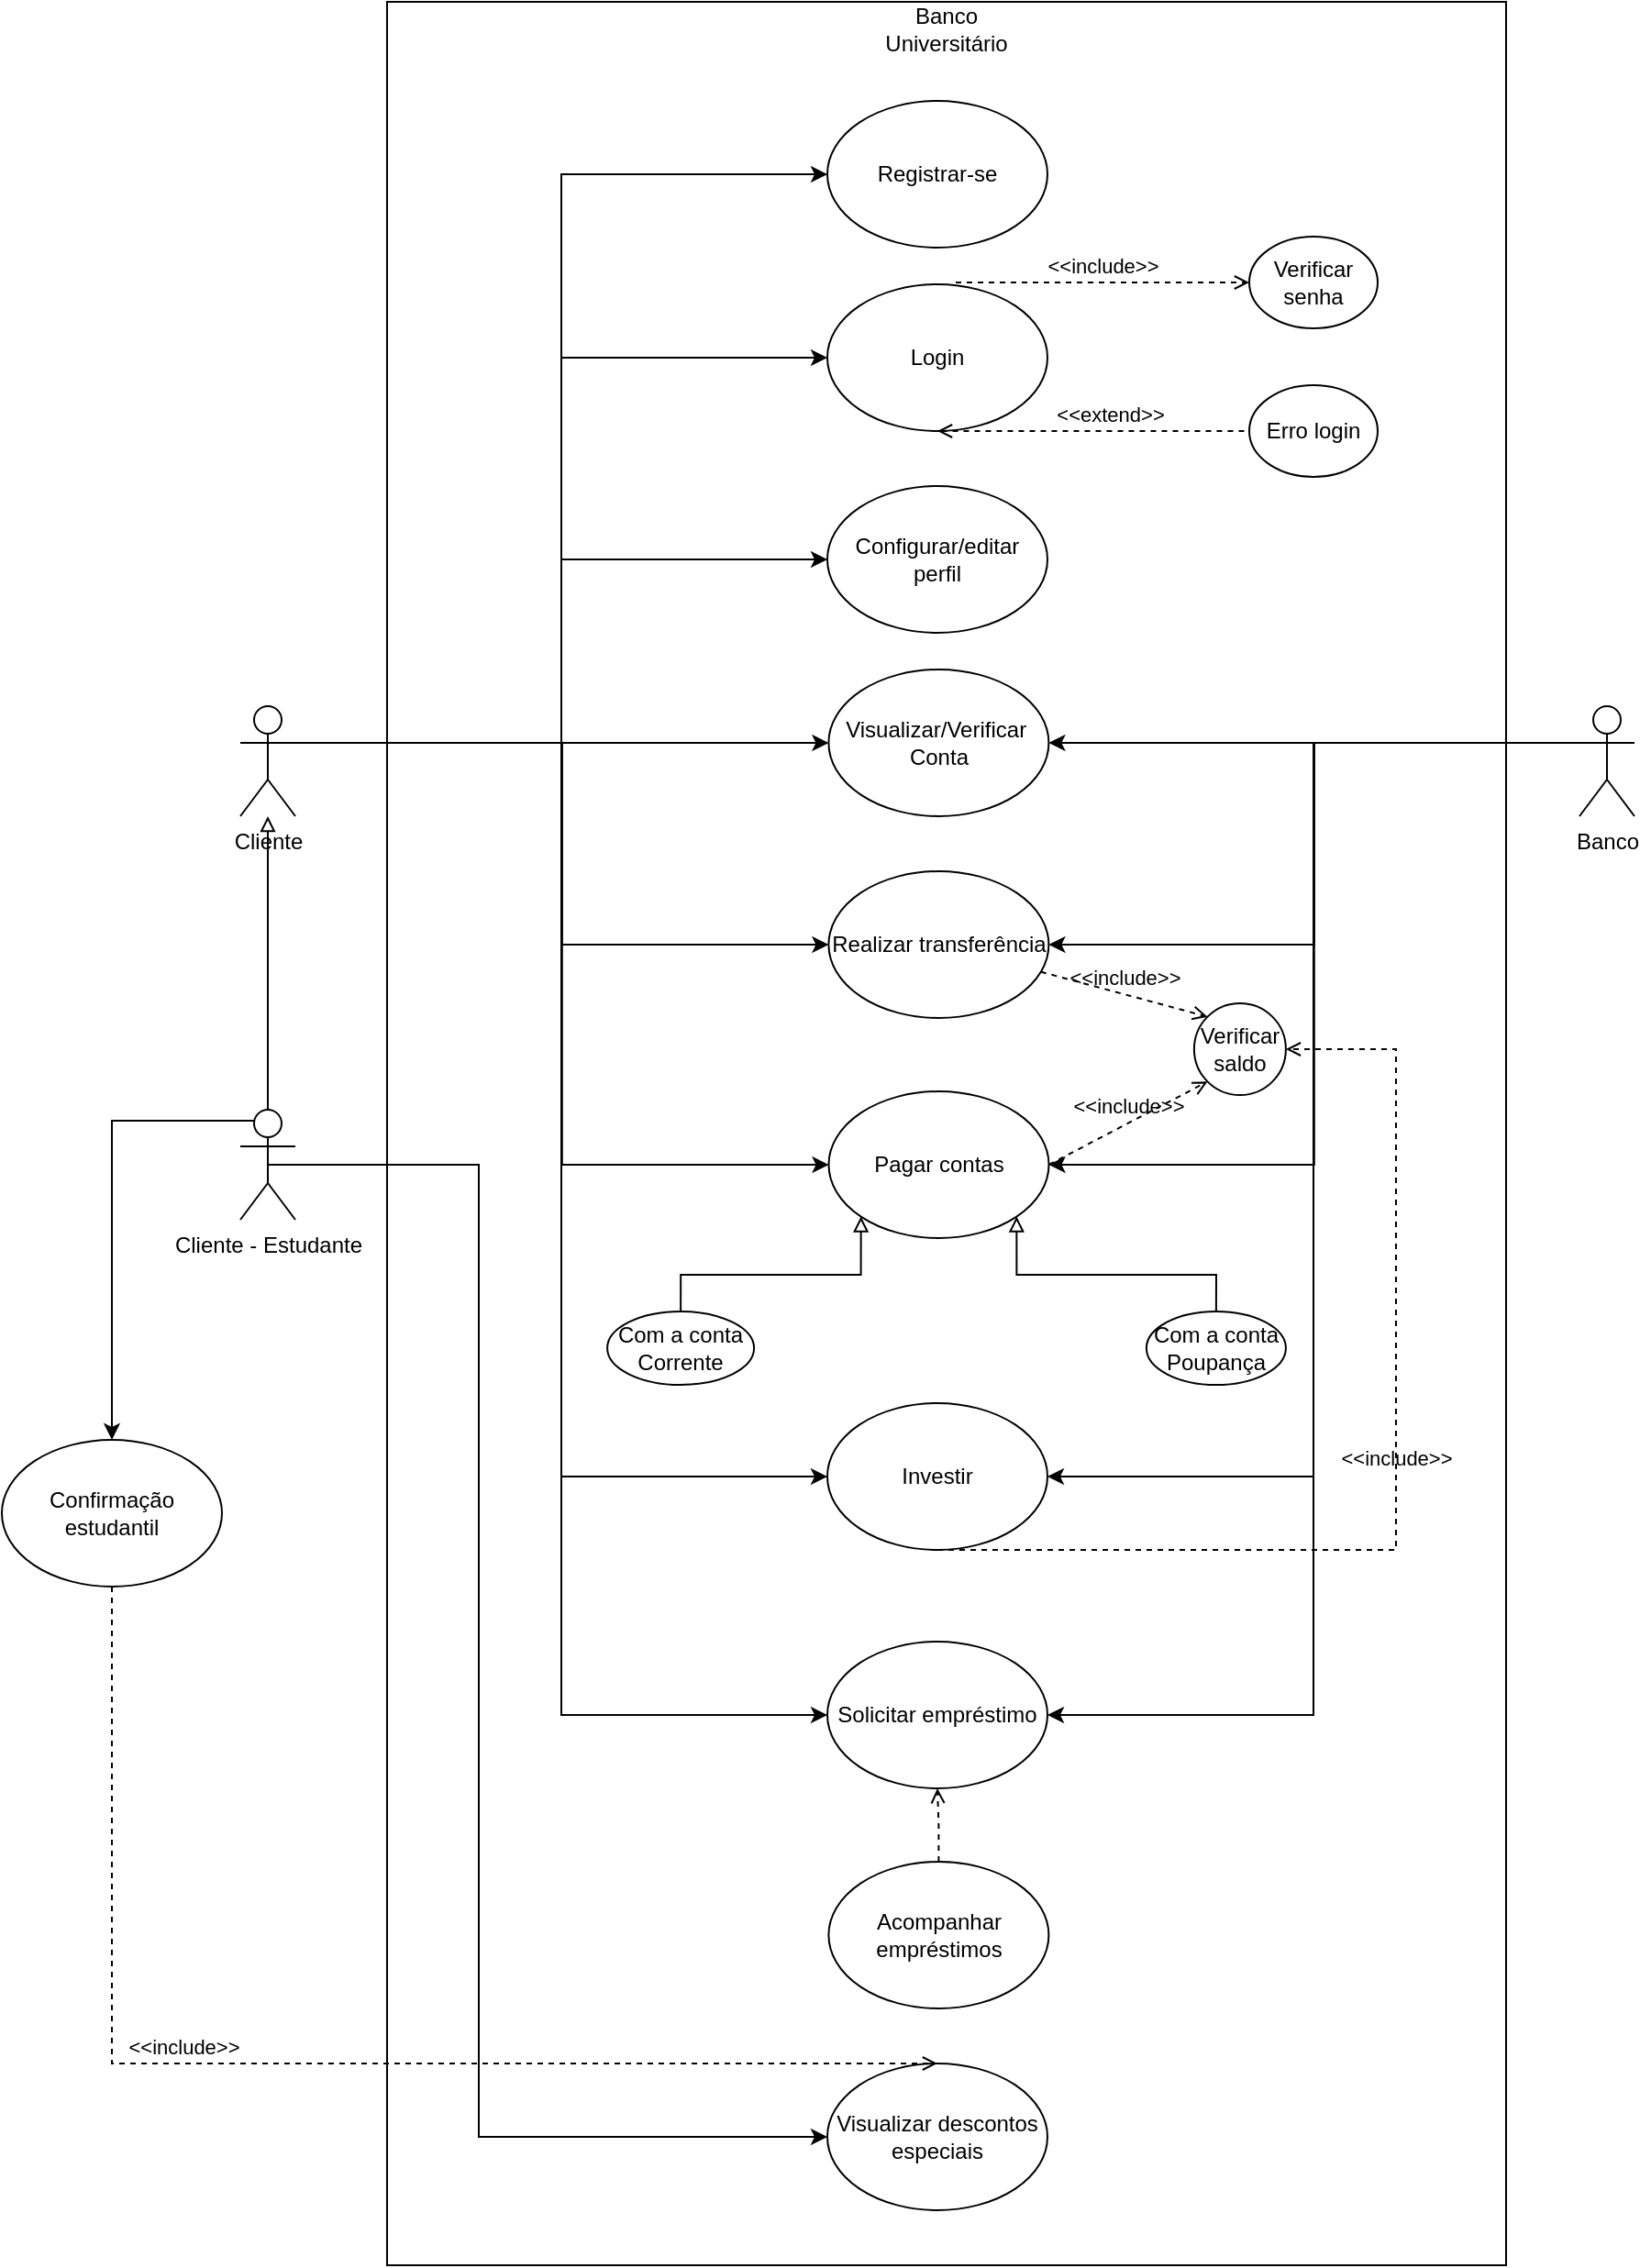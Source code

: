 <mxfile version="20.8.16" type="device"><diagram name="Página-1" id="R8ognxtX6IPaaTrQ8aG9"><mxGraphModel dx="2501" dy="2018" grid="1" gridSize="10" guides="1" tooltips="1" connect="1" arrows="1" fold="1" page="1" pageScale="1" pageWidth="827" pageHeight="1169" math="0" shadow="0"><root><mxCell id="0"/><mxCell id="1" parent="0"/><mxCell id="YXwSMrUT2kT8KYZMDpRF-2" value="" style="rounded=0;whiteSpace=wrap;html=1;" parent="1" vertex="1"><mxGeometry x="100" y="-1044" width="610" height="1234" as="geometry"/></mxCell><mxCell id="YXwSMrUT2kT8KYZMDpRF-17" style="edgeStyle=orthogonalEdgeStyle;rounded=0;orthogonalLoop=1;jettySize=auto;html=1;exitX=1;exitY=0.333;exitDx=0;exitDy=0;exitPerimeter=0;entryX=0;entryY=0.5;entryDx=0;entryDy=0;endArrow=classic;endFill=1;" parent="1" source="YXwSMrUT2kT8KYZMDpRF-1" target="YXwSMrUT2kT8KYZMDpRF-6" edge="1"><mxGeometry relative="1" as="geometry"/></mxCell><mxCell id="YXwSMrUT2kT8KYZMDpRF-19" style="edgeStyle=orthogonalEdgeStyle;rounded=0;orthogonalLoop=1;jettySize=auto;html=1;exitX=1;exitY=0.333;exitDx=0;exitDy=0;exitPerimeter=0;entryX=0;entryY=0.5;entryDx=0;entryDy=0;endArrow=classic;endFill=1;" parent="1" source="YXwSMrUT2kT8KYZMDpRF-1" target="YXwSMrUT2kT8KYZMDpRF-7" edge="1"><mxGeometry relative="1" as="geometry"/></mxCell><mxCell id="YXwSMrUT2kT8KYZMDpRF-20" style="edgeStyle=orthogonalEdgeStyle;rounded=0;orthogonalLoop=1;jettySize=auto;html=1;exitX=1;exitY=0.333;exitDx=0;exitDy=0;exitPerimeter=0;entryX=0;entryY=0.5;entryDx=0;entryDy=0;endArrow=classic;endFill=1;" parent="1" source="YXwSMrUT2kT8KYZMDpRF-1" target="YXwSMrUT2kT8KYZMDpRF-8" edge="1"><mxGeometry relative="1" as="geometry"/></mxCell><mxCell id="YXwSMrUT2kT8KYZMDpRF-21" style="edgeStyle=orthogonalEdgeStyle;rounded=0;orthogonalLoop=1;jettySize=auto;html=1;exitX=1;exitY=0.333;exitDx=0;exitDy=0;exitPerimeter=0;entryX=0;entryY=0.5;entryDx=0;entryDy=0;endArrow=classic;endFill=1;" parent="1" source="YXwSMrUT2kT8KYZMDpRF-1" target="YXwSMrUT2kT8KYZMDpRF-9" edge="1"><mxGeometry relative="1" as="geometry"/></mxCell><mxCell id="YXwSMrUT2kT8KYZMDpRF-22" style="edgeStyle=orthogonalEdgeStyle;rounded=0;orthogonalLoop=1;jettySize=auto;html=1;exitX=1;exitY=0.333;exitDx=0;exitDy=0;exitPerimeter=0;entryX=0;entryY=0.5;entryDx=0;entryDy=0;endArrow=classic;endFill=1;" parent="1" source="YXwSMrUT2kT8KYZMDpRF-1" target="YXwSMrUT2kT8KYZMDpRF-10" edge="1"><mxGeometry relative="1" as="geometry"/></mxCell><mxCell id="YXwSMrUT2kT8KYZMDpRF-23" style="edgeStyle=orthogonalEdgeStyle;rounded=0;orthogonalLoop=1;jettySize=auto;html=1;exitX=1;exitY=0.333;exitDx=0;exitDy=0;exitPerimeter=0;entryX=0;entryY=0.5;entryDx=0;entryDy=0;endArrow=classic;endFill=1;" parent="1" source="YXwSMrUT2kT8KYZMDpRF-1" target="YXwSMrUT2kT8KYZMDpRF-11" edge="1"><mxGeometry relative="1" as="geometry"/></mxCell><mxCell id="YXwSMrUT2kT8KYZMDpRF-24" style="edgeStyle=orthogonalEdgeStyle;rounded=0;orthogonalLoop=1;jettySize=auto;html=1;exitX=1;exitY=0.333;exitDx=0;exitDy=0;exitPerimeter=0;entryX=0;entryY=0.5;entryDx=0;entryDy=0;endArrow=classic;endFill=1;" parent="1" source="YXwSMrUT2kT8KYZMDpRF-1" target="YXwSMrUT2kT8KYZMDpRF-13" edge="1"><mxGeometry relative="1" as="geometry"/></mxCell><mxCell id="YXwSMrUT2kT8KYZMDpRF-70" style="edgeStyle=orthogonalEdgeStyle;rounded=0;orthogonalLoop=1;jettySize=auto;html=1;exitX=1;exitY=0.333;exitDx=0;exitDy=0;exitPerimeter=0;entryX=0;entryY=0.5;entryDx=0;entryDy=0;endArrow=classic;endFill=1;" parent="1" source="YXwSMrUT2kT8KYZMDpRF-1" target="YXwSMrUT2kT8KYZMDpRF-14" edge="1"><mxGeometry relative="1" as="geometry"/></mxCell><mxCell id="YXwSMrUT2kT8KYZMDpRF-1" value="Cliente&lt;br&gt;" style="shape=umlActor;verticalLabelPosition=bottom;verticalAlign=top;html=1;outlineConnect=0;rounded=0;" parent="1" vertex="1"><mxGeometry x="20" y="-660" width="30" height="60" as="geometry"/></mxCell><mxCell id="YXwSMrUT2kT8KYZMDpRF-27" style="edgeStyle=orthogonalEdgeStyle;rounded=0;orthogonalLoop=1;jettySize=auto;html=1;exitX=0;exitY=0.333;exitDx=0;exitDy=0;exitPerimeter=0;entryX=1;entryY=0.5;entryDx=0;entryDy=0;endArrow=classic;endFill=1;" parent="1" source="YXwSMrUT2kT8KYZMDpRF-3" target="YXwSMrUT2kT8KYZMDpRF-8" edge="1"><mxGeometry relative="1" as="geometry"/></mxCell><mxCell id="YXwSMrUT2kT8KYZMDpRF-28" style="edgeStyle=orthogonalEdgeStyle;rounded=0;orthogonalLoop=1;jettySize=auto;html=1;exitX=0;exitY=0.333;exitDx=0;exitDy=0;exitPerimeter=0;endArrow=classic;endFill=1;entryX=1;entryY=0.5;entryDx=0;entryDy=0;" parent="1" source="YXwSMrUT2kT8KYZMDpRF-3" target="YXwSMrUT2kT8KYZMDpRF-9" edge="1"><mxGeometry relative="1" as="geometry"/></mxCell><mxCell id="YXwSMrUT2kT8KYZMDpRF-29" style="edgeStyle=orthogonalEdgeStyle;rounded=0;orthogonalLoop=1;jettySize=auto;html=1;exitX=0;exitY=0.333;exitDx=0;exitDy=0;exitPerimeter=0;entryX=1;entryY=0.5;entryDx=0;entryDy=0;endArrow=classic;endFill=1;" parent="1" source="YXwSMrUT2kT8KYZMDpRF-3" target="YXwSMrUT2kT8KYZMDpRF-10" edge="1"><mxGeometry relative="1" as="geometry"/></mxCell><mxCell id="YXwSMrUT2kT8KYZMDpRF-30" style="edgeStyle=orthogonalEdgeStyle;rounded=0;orthogonalLoop=1;jettySize=auto;html=1;exitX=0;exitY=0.333;exitDx=0;exitDy=0;exitPerimeter=0;entryX=1;entryY=0.5;entryDx=0;entryDy=0;endArrow=classic;endFill=1;" parent="1" source="YXwSMrUT2kT8KYZMDpRF-3" target="YXwSMrUT2kT8KYZMDpRF-11" edge="1"><mxGeometry relative="1" as="geometry"/></mxCell><mxCell id="YXwSMrUT2kT8KYZMDpRF-31" style="edgeStyle=orthogonalEdgeStyle;rounded=0;orthogonalLoop=1;jettySize=auto;html=1;exitX=0;exitY=0.333;exitDx=0;exitDy=0;exitPerimeter=0;entryX=1;entryY=0.5;entryDx=0;entryDy=0;endArrow=classic;endFill=1;" parent="1" source="YXwSMrUT2kT8KYZMDpRF-3" target="YXwSMrUT2kT8KYZMDpRF-13" edge="1"><mxGeometry relative="1" as="geometry"/></mxCell><mxCell id="YXwSMrUT2kT8KYZMDpRF-3" value="Banco&lt;br&gt;" style="shape=umlActor;verticalLabelPosition=bottom;verticalAlign=top;html=1;outlineConnect=0;rounded=0;" parent="1" vertex="1"><mxGeometry x="750" y="-660" width="30" height="60" as="geometry"/></mxCell><mxCell id="YXwSMrUT2kT8KYZMDpRF-6" value="Registrar-se" style="ellipse;whiteSpace=wrap;html=1;rounded=0;" parent="1" vertex="1"><mxGeometry x="340" y="-990" width="120" height="80" as="geometry"/></mxCell><mxCell id="YXwSMrUT2kT8KYZMDpRF-7" value="Login" style="ellipse;whiteSpace=wrap;html=1;rounded=0;" parent="1" vertex="1"><mxGeometry x="340" y="-890" width="120" height="80" as="geometry"/></mxCell><mxCell id="YXwSMrUT2kT8KYZMDpRF-8" value="Visualizar/Verificar&amp;nbsp;&lt;br&gt;Conta" style="ellipse;whiteSpace=wrap;html=1;rounded=0;" parent="1" vertex="1"><mxGeometry x="340.7" y="-680" width="120" height="80" as="geometry"/></mxCell><mxCell id="YXwSMrUT2kT8KYZMDpRF-9" value="Realizar transferência" style="ellipse;whiteSpace=wrap;html=1;rounded=0;" parent="1" vertex="1"><mxGeometry x="340.7" y="-570" width="120" height="80" as="geometry"/></mxCell><mxCell id="YXwSMrUT2kT8KYZMDpRF-10" value="Pagar contas" style="ellipse;whiteSpace=wrap;html=1;rounded=0;" parent="1" vertex="1"><mxGeometry x="340.75" y="-450" width="120" height="80" as="geometry"/></mxCell><mxCell id="YXwSMrUT2kT8KYZMDpRF-11" value="Solicitar empréstimo" style="ellipse;whiteSpace=wrap;html=1;rounded=0;" parent="1" vertex="1"><mxGeometry x="340" y="-150" width="120" height="80" as="geometry"/></mxCell><mxCell id="EKzvjwLv4nz5LpOccixI-1" style="edgeStyle=orthogonalEdgeStyle;rounded=0;orthogonalLoop=1;jettySize=auto;html=1;exitX=0.5;exitY=0;exitDx=0;exitDy=0;dashed=1;endArrow=open;endFill=0;" parent="1" source="YXwSMrUT2kT8KYZMDpRF-12" target="YXwSMrUT2kT8KYZMDpRF-11" edge="1"><mxGeometry relative="1" as="geometry"/></mxCell><mxCell id="YXwSMrUT2kT8KYZMDpRF-12" value="Acompanhar empréstimos" style="ellipse;whiteSpace=wrap;html=1;rounded=0;" parent="1" vertex="1"><mxGeometry x="340.7" y="-30" width="120" height="80" as="geometry"/></mxCell><mxCell id="YXwSMrUT2kT8KYZMDpRF-13" value="Investir" style="ellipse;whiteSpace=wrap;html=1;rounded=0;" parent="1" vertex="1"><mxGeometry x="340" y="-280" width="120" height="80" as="geometry"/></mxCell><mxCell id="YXwSMrUT2kT8KYZMDpRF-14" value="Configurar/editar perfil" style="ellipse;whiteSpace=wrap;html=1;rounded=0;" parent="1" vertex="1"><mxGeometry x="340" y="-780" width="120" height="80" as="geometry"/></mxCell><mxCell id="YXwSMrUT2kT8KYZMDpRF-18" value="Banco Universitário" style="text;html=1;strokeColor=none;fillColor=none;align=center;verticalAlign=middle;whiteSpace=wrap;rounded=0;" parent="1" vertex="1"><mxGeometry x="370" y="-1044" width="70" height="30" as="geometry"/></mxCell><mxCell id="YXwSMrUT2kT8KYZMDpRF-32" value="Verificar senha" style="ellipse;whiteSpace=wrap;html=1;rounded=0;" parent="1" vertex="1"><mxGeometry x="570" y="-916" width="70" height="50" as="geometry"/></mxCell><mxCell id="YXwSMrUT2kT8KYZMDpRF-33" value="Erro login" style="ellipse;whiteSpace=wrap;html=1;rounded=0;" parent="1" vertex="1"><mxGeometry x="570" y="-835" width="70" height="50" as="geometry"/></mxCell><mxCell id="YXwSMrUT2kT8KYZMDpRF-54" value="Verificar saldo" style="ellipse;whiteSpace=wrap;html=1;rounded=0;" parent="1" vertex="1"><mxGeometry x="539.95" y="-498" width="50" height="50" as="geometry"/></mxCell><mxCell id="YXwSMrUT2kT8KYZMDpRF-64" style="edgeStyle=orthogonalEdgeStyle;rounded=0;orthogonalLoop=1;jettySize=auto;html=1;exitX=0.5;exitY=0;exitDx=0;exitDy=0;entryX=0;entryY=1;entryDx=0;entryDy=0;endArrow=block;endFill=0;" parent="1" source="YXwSMrUT2kT8KYZMDpRF-62" target="YXwSMrUT2kT8KYZMDpRF-10" edge="1"><mxGeometry relative="1" as="geometry"/></mxCell><mxCell id="YXwSMrUT2kT8KYZMDpRF-62" value="Com a conta Corrente" style="ellipse;whiteSpace=wrap;html=1;rounded=0;" parent="1" vertex="1"><mxGeometry x="220.05" y="-330" width="80" height="40" as="geometry"/></mxCell><mxCell id="YXwSMrUT2kT8KYZMDpRF-65" style="edgeStyle=orthogonalEdgeStyle;rounded=0;orthogonalLoop=1;jettySize=auto;html=1;exitX=0.5;exitY=0;exitDx=0;exitDy=0;endArrow=block;endFill=0;entryX=1;entryY=1;entryDx=0;entryDy=0;" parent="1" source="YXwSMrUT2kT8KYZMDpRF-63" target="YXwSMrUT2kT8KYZMDpRF-10" edge="1"><mxGeometry relative="1" as="geometry"><mxPoint x="400" y="-500" as="targetPoint"/><Array as="points"><mxPoint x="552" y="-350"/><mxPoint x="443" y="-350"/></Array></mxGeometry></mxCell><mxCell id="YXwSMrUT2kT8KYZMDpRF-63" value="Com a conta Poupança" style="ellipse;whiteSpace=wrap;html=1;rounded=0;" parent="1" vertex="1"><mxGeometry x="513.95" y="-330" width="76" height="40" as="geometry"/></mxCell><mxCell id="YXwSMrUT2kT8KYZMDpRF-76" style="edgeStyle=orthogonalEdgeStyle;rounded=0;orthogonalLoop=1;jettySize=auto;html=1;exitX=0.25;exitY=0.1;exitDx=0;exitDy=0;exitPerimeter=0;" parent="1" source="YXwSMrUT2kT8KYZMDpRF-66" target="YXwSMrUT2kT8KYZMDpRF-74" edge="1"><mxGeometry relative="1" as="geometry"/></mxCell><mxCell id="YXwSMrUT2kT8KYZMDpRF-77" style="edgeStyle=orthogonalEdgeStyle;rounded=0;orthogonalLoop=1;jettySize=auto;html=1;exitX=0.5;exitY=0.5;exitDx=0;exitDy=0;exitPerimeter=0;entryX=0;entryY=0.5;entryDx=0;entryDy=0;" parent="1" source="YXwSMrUT2kT8KYZMDpRF-66" target="YXwSMrUT2kT8KYZMDpRF-73" edge="1"><mxGeometry relative="1" as="geometry"><Array as="points"><mxPoint x="150" y="-410"/><mxPoint x="150" y="120"/></Array></mxGeometry></mxCell><mxCell id="EKzvjwLv4nz5LpOccixI-9" style="edgeStyle=orthogonalEdgeStyle;rounded=0;orthogonalLoop=1;jettySize=auto;html=1;exitX=0.5;exitY=0;exitDx=0;exitDy=0;exitPerimeter=0;startArrow=none;startFill=0;endArrow=block;endFill=0;" parent="1" source="YXwSMrUT2kT8KYZMDpRF-66" target="YXwSMrUT2kT8KYZMDpRF-1" edge="1"><mxGeometry relative="1" as="geometry"/></mxCell><mxCell id="YXwSMrUT2kT8KYZMDpRF-66" value="Cliente - Estudante" style="shape=umlActor;verticalLabelPosition=bottom;verticalAlign=top;html=1;outlineConnect=0;rounded=0;" parent="1" vertex="1"><mxGeometry x="20" y="-440" width="30" height="60" as="geometry"/></mxCell><mxCell id="YXwSMrUT2kT8KYZMDpRF-73" value="Visualizar descontos&lt;br&gt;especiais" style="ellipse;whiteSpace=wrap;html=1;rounded=0;" parent="1" vertex="1"><mxGeometry x="340" y="80" width="120" height="80" as="geometry"/></mxCell><mxCell id="YXwSMrUT2kT8KYZMDpRF-74" value="Confirmação estudantil" style="ellipse;whiteSpace=wrap;html=1;rounded=0;" parent="1" vertex="1"><mxGeometry x="-110" y="-260" width="120" height="80" as="geometry"/></mxCell><mxCell id="EKzvjwLv4nz5LpOccixI-2" value="&amp;lt;&amp;lt;extend&amp;gt;&amp;gt;" style="html=1;verticalAlign=bottom;labelBackgroundColor=none;endArrow=none;endFill=0;dashed=1;rounded=0;startArrow=open;startFill=0;exitX=0.5;exitY=1;exitDx=0;exitDy=0;entryX=0;entryY=0.5;entryDx=0;entryDy=0;" parent="1" source="YXwSMrUT2kT8KYZMDpRF-7" target="YXwSMrUT2kT8KYZMDpRF-33" edge="1"><mxGeometry x="0.107" width="160" relative="1" as="geometry"><mxPoint x="414" y="-810" as="sourcePoint"/><mxPoint x="574" y="-810" as="targetPoint"/><mxPoint as="offset"/></mxGeometry></mxCell><mxCell id="EKzvjwLv4nz5LpOccixI-3" value="&amp;lt;&amp;lt;include&amp;gt;&amp;gt;" style="html=1;verticalAlign=bottom;labelBackgroundColor=none;endArrow=open;endFill=0;dashed=1;rounded=0;" parent="1" target="YXwSMrUT2kT8KYZMDpRF-32" edge="1"><mxGeometry width="160" relative="1" as="geometry"><mxPoint x="410" y="-891" as="sourcePoint"/><mxPoint x="570" y="-891" as="targetPoint"/></mxGeometry></mxCell><mxCell id="EKzvjwLv4nz5LpOccixI-4" value="&amp;lt;&amp;lt;include&amp;gt;&amp;gt;" style="html=1;verticalAlign=bottom;labelBackgroundColor=none;endArrow=open;endFill=0;dashed=1;rounded=0;entryX=0;entryY=0;entryDx=0;entryDy=0;" parent="1" source="YXwSMrUT2kT8KYZMDpRF-9" target="YXwSMrUT2kT8KYZMDpRF-54" edge="1"><mxGeometry width="160" relative="1" as="geometry"><mxPoint x="500" y="-500" as="sourcePoint"/><mxPoint x="660" y="-500" as="targetPoint"/></mxGeometry></mxCell><mxCell id="EKzvjwLv4nz5LpOccixI-6" value="&amp;lt;&amp;lt;include&amp;gt;&amp;gt;" style="html=1;verticalAlign=bottom;labelBackgroundColor=none;endArrow=open;endFill=0;dashed=1;rounded=0;exitX=1;exitY=0.5;exitDx=0;exitDy=0;entryX=0;entryY=1;entryDx=0;entryDy=0;" parent="1" source="YXwSMrUT2kT8KYZMDpRF-10" target="YXwSMrUT2kT8KYZMDpRF-54" edge="1"><mxGeometry width="160" relative="1" as="geometry"><mxPoint x="480" y="-440" as="sourcePoint"/><mxPoint x="640" y="-440" as="targetPoint"/></mxGeometry></mxCell><mxCell id="EKzvjwLv4nz5LpOccixI-7" value="&amp;lt;&amp;lt;include&amp;gt;&amp;gt;" style="html=1;verticalAlign=bottom;labelBackgroundColor=none;endArrow=open;endFill=0;dashed=1;rounded=0;exitX=0.5;exitY=1;exitDx=0;exitDy=0;entryX=0.5;entryY=0;entryDx=0;entryDy=0;" parent="1" target="YXwSMrUT2kT8KYZMDpRF-73" edge="1"><mxGeometry x="-0.159" width="160" relative="1" as="geometry"><mxPoint x="-50" y="-180" as="sourcePoint"/><mxPoint x="400.75" y="70" as="targetPoint"/><Array as="points"><mxPoint x="-50" y="80"/></Array><mxPoint as="offset"/></mxGeometry></mxCell><mxCell id="yS6Sk77piRA_tHByqnEp-2" value="&amp;lt;&amp;lt;include&amp;gt;&amp;gt;" style="html=1;verticalAlign=bottom;labelBackgroundColor=none;endArrow=open;endFill=0;dashed=1;rounded=0;exitX=0.5;exitY=1;exitDx=0;exitDy=0;entryX=1;entryY=0.5;entryDx=0;entryDy=0;" parent="1" source="YXwSMrUT2kT8KYZMDpRF-13" target="YXwSMrUT2kT8KYZMDpRF-54" edge="1"><mxGeometry width="160" relative="1" as="geometry"><mxPoint x="510" y="100" as="sourcePoint"/><mxPoint x="670" y="100" as="targetPoint"/><Array as="points"><mxPoint x="650" y="-200"/><mxPoint x="650" y="-240"/><mxPoint x="650" y="-473"/></Array></mxGeometry></mxCell></root></mxGraphModel></diagram></mxfile>